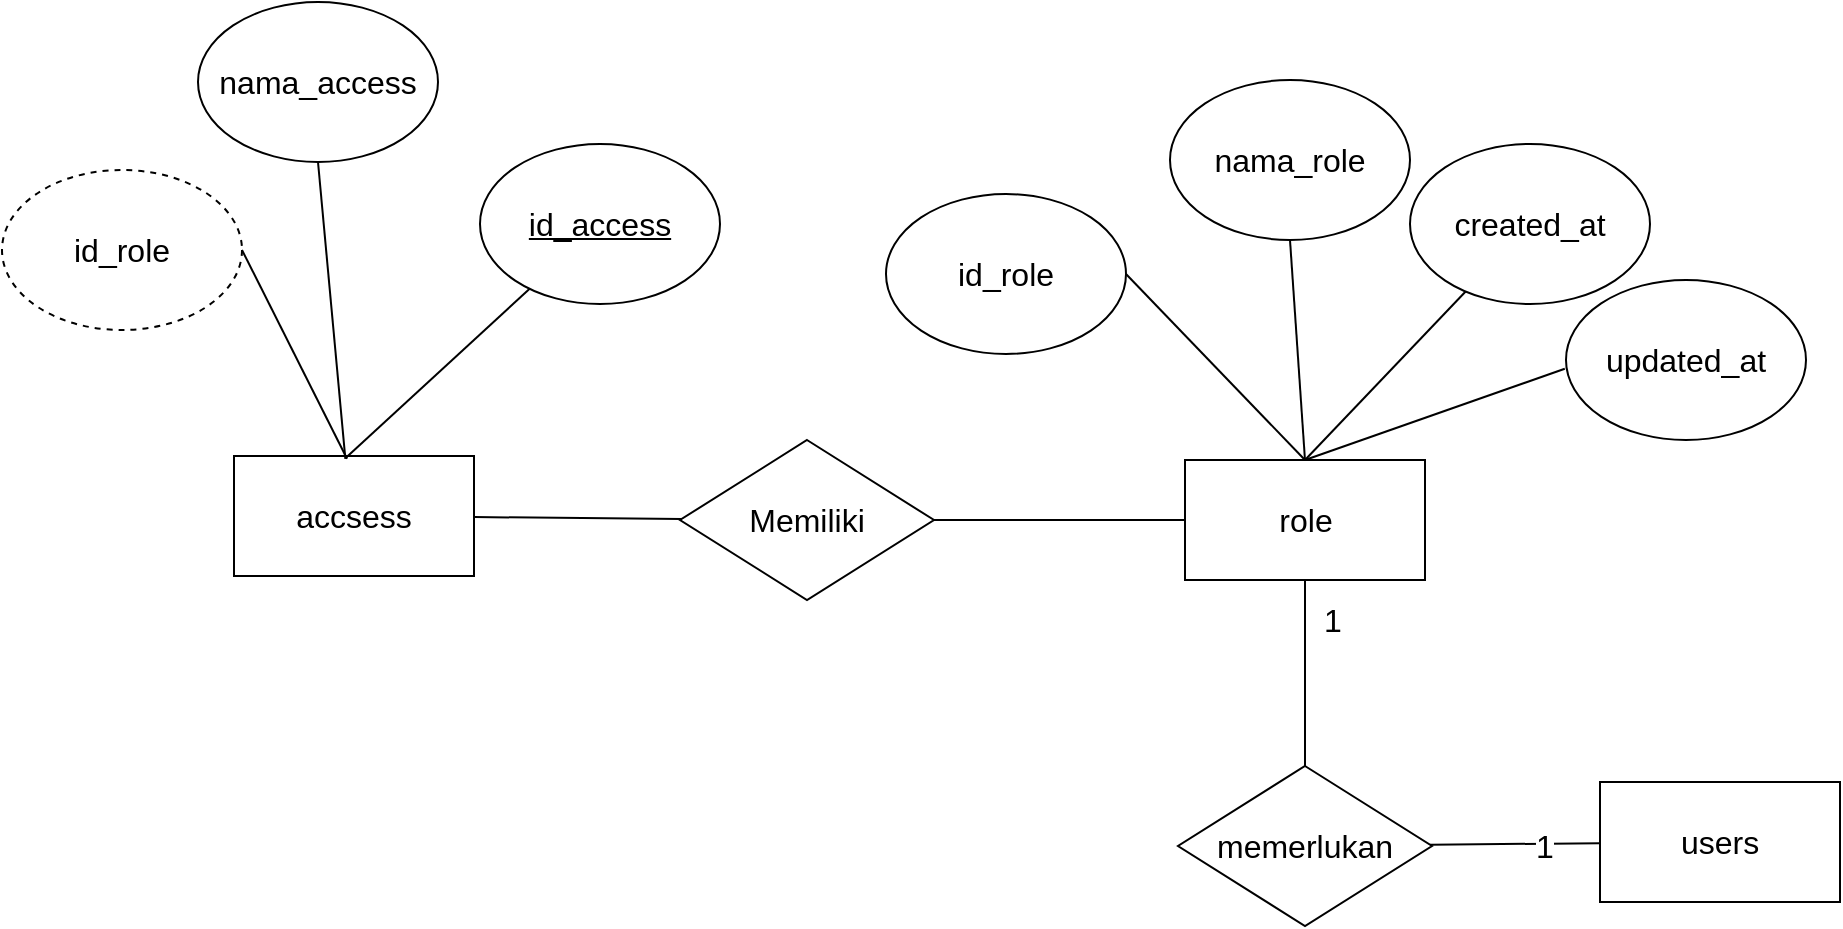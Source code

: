 <mxfile version="22.0.8" type="github">
  <diagram name="Halaman-1" id="7NKV2y3uhuCJfgDu9peX">
    <mxGraphModel dx="1910" dy="883" grid="0" gridSize="10" guides="1" tooltips="1" connect="1" arrows="1" fold="1" page="0" pageScale="1" pageWidth="827" pageHeight="1169" math="0" shadow="0">
      <root>
        <mxCell id="0" />
        <mxCell id="1" parent="0" />
        <mxCell id="u_6oeFoheA-1cPGF1tyr-1" value="users" style="rounded=0;whiteSpace=wrap;html=1;fontSize=16;" vertex="1" parent="1">
          <mxGeometry x="-21" y="122" width="120" height="60" as="geometry" />
        </mxCell>
        <mxCell id="u_6oeFoheA-1cPGF1tyr-7" value="" style="edgeStyle=none;curved=1;rounded=0;orthogonalLoop=1;jettySize=auto;html=1;fontSize=12;startSize=8;endSize=8;endArrow=none;endFill=0;" edge="1" parent="1" source="u_6oeFoheA-1cPGF1tyr-2" target="u_6oeFoheA-1cPGF1tyr-3">
          <mxGeometry relative="1" as="geometry" />
        </mxCell>
        <mxCell id="u_6oeFoheA-1cPGF1tyr-9" value="1" style="edgeLabel;html=1;align=center;verticalAlign=middle;resizable=0;points=[];fontSize=16;" vertex="1" connectable="0" parent="u_6oeFoheA-1cPGF1tyr-7">
          <mxGeometry x="-0.583" relative="1" as="geometry">
            <mxPoint x="13" as="offset" />
          </mxGeometry>
        </mxCell>
        <mxCell id="u_6oeFoheA-1cPGF1tyr-20" style="edgeStyle=none;curved=1;rounded=0;orthogonalLoop=1;jettySize=auto;html=1;entryX=1;entryY=0.5;entryDx=0;entryDy=0;fontSize=12;startSize=8;endSize=8;endArrow=none;endFill=0;" edge="1" parent="1" source="u_6oeFoheA-1cPGF1tyr-2" target="u_6oeFoheA-1cPGF1tyr-19">
          <mxGeometry relative="1" as="geometry" />
        </mxCell>
        <mxCell id="u_6oeFoheA-1cPGF1tyr-2" value="role" style="rounded=0;whiteSpace=wrap;html=1;fontSize=16;" vertex="1" parent="1">
          <mxGeometry x="-228.5" y="-39" width="120" height="60" as="geometry" />
        </mxCell>
        <mxCell id="u_6oeFoheA-1cPGF1tyr-6" style="edgeStyle=none;curved=1;rounded=0;orthogonalLoop=1;jettySize=auto;html=1;exitX=0;exitY=0.5;exitDx=0;exitDy=0;fontSize=12;startSize=8;endSize=8;" edge="1" parent="1" source="u_6oeFoheA-1cPGF1tyr-3">
          <mxGeometry relative="1" as="geometry">
            <mxPoint x="-166" y="154" as="targetPoint" />
          </mxGeometry>
        </mxCell>
        <mxCell id="u_6oeFoheA-1cPGF1tyr-8" value="" style="edgeStyle=none;curved=1;rounded=0;orthogonalLoop=1;jettySize=auto;html=1;fontSize=12;startSize=8;endSize=8;endArrow=none;endFill=0;" edge="1" parent="1" source="u_6oeFoheA-1cPGF1tyr-3" target="u_6oeFoheA-1cPGF1tyr-1">
          <mxGeometry relative="1" as="geometry" />
        </mxCell>
        <mxCell id="u_6oeFoheA-1cPGF1tyr-10" value="1" style="edgeLabel;html=1;align=center;verticalAlign=middle;resizable=0;points=[];fontSize=16;" vertex="1" connectable="0" parent="u_6oeFoheA-1cPGF1tyr-8">
          <mxGeometry x="0.341" y="-1" relative="1" as="geometry">
            <mxPoint as="offset" />
          </mxGeometry>
        </mxCell>
        <mxCell id="u_6oeFoheA-1cPGF1tyr-3" value="memerlukan" style="rhombus;whiteSpace=wrap;html=1;fontSize=16;" vertex="1" parent="1">
          <mxGeometry x="-232" y="114" width="127" height="80" as="geometry" />
        </mxCell>
        <mxCell id="u_6oeFoheA-1cPGF1tyr-18" style="edgeStyle=none;curved=1;rounded=0;orthogonalLoop=1;jettySize=auto;html=1;exitX=1;exitY=0.5;exitDx=0;exitDy=0;fontSize=12;startSize=8;endSize=8;entryX=0.5;entryY=0;entryDx=0;entryDy=0;endArrow=none;endFill=0;" edge="1" parent="1" source="u_6oeFoheA-1cPGF1tyr-12" target="u_6oeFoheA-1cPGF1tyr-2">
          <mxGeometry relative="1" as="geometry">
            <mxPoint x="-199.329" y="-68.114" as="targetPoint" />
          </mxGeometry>
        </mxCell>
        <mxCell id="u_6oeFoheA-1cPGF1tyr-12" value="id_role" style="ellipse;whiteSpace=wrap;html=1;fontSize=16;" vertex="1" parent="1">
          <mxGeometry x="-378" y="-172" width="120" height="80" as="geometry" />
        </mxCell>
        <mxCell id="u_6oeFoheA-1cPGF1tyr-15" style="edgeStyle=none;curved=1;rounded=0;orthogonalLoop=1;jettySize=auto;html=1;exitX=0.5;exitY=1;exitDx=0;exitDy=0;entryX=0.5;entryY=0;entryDx=0;entryDy=0;fontSize=12;startSize=8;endSize=8;endArrow=none;endFill=0;" edge="1" parent="1" source="u_6oeFoheA-1cPGF1tyr-13" target="u_6oeFoheA-1cPGF1tyr-2">
          <mxGeometry relative="1" as="geometry" />
        </mxCell>
        <mxCell id="u_6oeFoheA-1cPGF1tyr-13" value="nama_role" style="ellipse;whiteSpace=wrap;html=1;fontSize=16;" vertex="1" parent="1">
          <mxGeometry x="-236" y="-229" width="120" height="80" as="geometry" />
        </mxCell>
        <mxCell id="u_6oeFoheA-1cPGF1tyr-16" style="edgeStyle=none;curved=1;rounded=0;orthogonalLoop=1;jettySize=auto;html=1;entryX=0.5;entryY=0;entryDx=0;entryDy=0;fontSize=12;startSize=8;endSize=8;endArrow=none;endFill=0;" edge="1" parent="1" source="u_6oeFoheA-1cPGF1tyr-14" target="u_6oeFoheA-1cPGF1tyr-2">
          <mxGeometry relative="1" as="geometry" />
        </mxCell>
        <mxCell id="u_6oeFoheA-1cPGF1tyr-14" value="created_at" style="ellipse;whiteSpace=wrap;html=1;fontSize=16;" vertex="1" parent="1">
          <mxGeometry x="-116" y="-197" width="120" height="80" as="geometry" />
        </mxCell>
        <mxCell id="u_6oeFoheA-1cPGF1tyr-22" value="" style="edgeStyle=none;curved=1;rounded=0;orthogonalLoop=1;jettySize=auto;html=1;fontSize=12;startSize=8;endSize=8;endArrow=none;endFill=0;" edge="1" parent="1" source="u_6oeFoheA-1cPGF1tyr-19" target="u_6oeFoheA-1cPGF1tyr-21">
          <mxGeometry relative="1" as="geometry" />
        </mxCell>
        <mxCell id="u_6oeFoheA-1cPGF1tyr-19" value="Memiliki" style="rhombus;whiteSpace=wrap;html=1;fontSize=16;" vertex="1" parent="1">
          <mxGeometry x="-481" y="-49" width="127" height="80" as="geometry" />
        </mxCell>
        <mxCell id="u_6oeFoheA-1cPGF1tyr-21" value="accsess" style="rounded=0;whiteSpace=wrap;html=1;fontSize=16;" vertex="1" parent="1">
          <mxGeometry x="-704" y="-41" width="120" height="60" as="geometry" />
        </mxCell>
        <mxCell id="u_6oeFoheA-1cPGF1tyr-23" style="edgeStyle=none;curved=1;rounded=0;orthogonalLoop=1;jettySize=auto;html=1;exitX=1;exitY=0.5;exitDx=0;exitDy=0;fontSize=12;startSize=8;endSize=8;endArrow=none;endFill=0;entryX=0.471;entryY=0.023;entryDx=0;entryDy=0;entryPerimeter=0;" edge="1" parent="1" source="u_6oeFoheA-1cPGF1tyr-24" target="u_6oeFoheA-1cPGF1tyr-21">
          <mxGeometry relative="1" as="geometry">
            <mxPoint x="-648" y="-39" as="targetPoint" />
          </mxGeometry>
        </mxCell>
        <mxCell id="u_6oeFoheA-1cPGF1tyr-24" value="id_role" style="ellipse;whiteSpace=wrap;html=1;fontSize=16;dashed=1;" vertex="1" parent="1">
          <mxGeometry x="-820" y="-184" width="120" height="80" as="geometry" />
        </mxCell>
        <mxCell id="u_6oeFoheA-1cPGF1tyr-25" style="edgeStyle=none;curved=1;rounded=0;orthogonalLoop=1;jettySize=auto;html=1;exitX=0.5;exitY=1;exitDx=0;exitDy=0;fontSize=12;startSize=8;endSize=8;endArrow=none;endFill=0;entryX=0.464;entryY=0.024;entryDx=0;entryDy=0;entryPerimeter=0;" edge="1" parent="1" source="u_6oeFoheA-1cPGF1tyr-26" target="u_6oeFoheA-1cPGF1tyr-21">
          <mxGeometry relative="1" as="geometry">
            <mxPoint x="-647" y="-43" as="targetPoint" />
          </mxGeometry>
        </mxCell>
        <mxCell id="u_6oeFoheA-1cPGF1tyr-26" value="nama_access" style="ellipse;whiteSpace=wrap;html=1;fontSize=16;" vertex="1" parent="1">
          <mxGeometry x="-722" y="-268" width="120" height="80" as="geometry" />
        </mxCell>
        <mxCell id="u_6oeFoheA-1cPGF1tyr-27" style="edgeStyle=none;curved=1;rounded=0;orthogonalLoop=1;jettySize=auto;html=1;entryX=0.464;entryY=0.019;entryDx=0;entryDy=0;fontSize=12;startSize=8;endSize=8;endArrow=none;endFill=0;entryPerimeter=0;" edge="1" parent="1" source="u_6oeFoheA-1cPGF1tyr-28" target="u_6oeFoheA-1cPGF1tyr-21">
          <mxGeometry relative="1" as="geometry">
            <mxPoint x="-654" y="-78" as="targetPoint" />
          </mxGeometry>
        </mxCell>
        <mxCell id="u_6oeFoheA-1cPGF1tyr-28" value="&lt;u&gt;id_access&lt;/u&gt;" style="ellipse;whiteSpace=wrap;html=1;fontSize=16;" vertex="1" parent="1">
          <mxGeometry x="-581" y="-197" width="120" height="80" as="geometry" />
        </mxCell>
        <mxCell id="u_6oeFoheA-1cPGF1tyr-29" value="updated_at" style="ellipse;whiteSpace=wrap;html=1;fontSize=16;" vertex="1" parent="1">
          <mxGeometry x="-38" y="-129" width="120" height="80" as="geometry" />
        </mxCell>
        <mxCell id="u_6oeFoheA-1cPGF1tyr-30" style="edgeStyle=none;curved=1;rounded=0;orthogonalLoop=1;jettySize=auto;html=1;entryX=0.5;entryY=0;entryDx=0;entryDy=0;fontSize=12;startSize=8;endSize=8;endArrow=none;endFill=0;exitX=-0.005;exitY=0.555;exitDx=0;exitDy=0;exitPerimeter=0;" edge="1" parent="1" source="u_6oeFoheA-1cPGF1tyr-29" target="u_6oeFoheA-1cPGF1tyr-2">
          <mxGeometry relative="1" as="geometry">
            <mxPoint x="-70" y="-81" as="sourcePoint" />
            <mxPoint x="-158" y="-29" as="targetPoint" />
          </mxGeometry>
        </mxCell>
      </root>
    </mxGraphModel>
  </diagram>
</mxfile>
